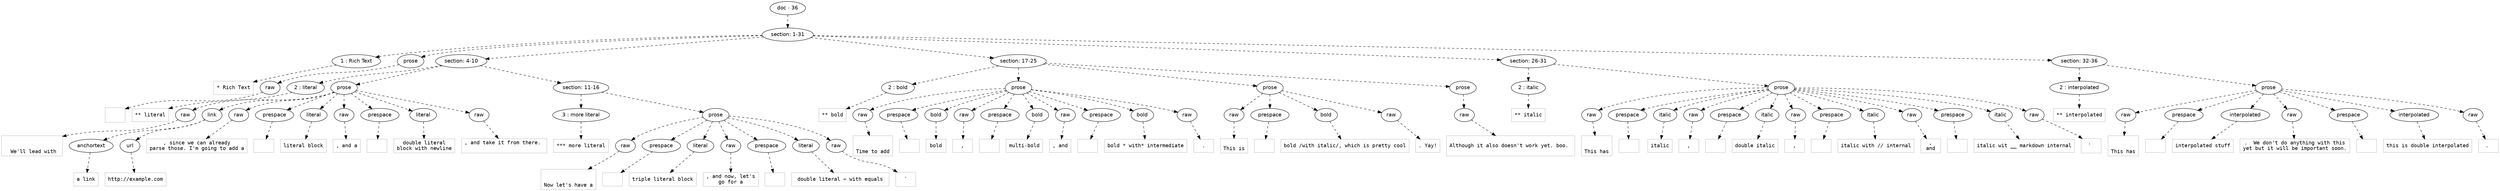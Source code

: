 digraph hierarchy {

node [fontname=Helvetica]
edge [style=dashed]

doc_0 [label="doc - 36"]


doc_0 -> { section_1}
{rank=same; section_1}

section_1 [label="section: 1-31"]


section_1 -> { header_2 prose_3 section_4 section_5 section_6 section_7}
{rank=same; header_2 prose_3 section_4 section_5 section_6 section_7}

header_2 [label="1 : Rich Text"]

prose_3 [label="prose"]

section_4 [label="section: 4-10"]

section_5 [label="section: 17-25"]

section_6 [label="section: 26-31"]

section_7 [label="section: 32-36"]


header_2 -> leaf_8
leaf_8  [color=Gray,shape=rectangle,fontname=Inconsolata,label="* Rich Text"]
prose_3 -> { raw_9}
{rank=same; raw_9}

raw_9 [label="raw"]


raw_9 -> leaf_10
leaf_10  [color=Gray,shape=rectangle,fontname=Inconsolata,label="

"]
section_4 -> { header_11 prose_12 section_13}
{rank=same; header_11 prose_12 section_13}

header_11 [label="2 : literal"]

prose_12 [label="prose"]

section_13 [label="section: 11-16"]


header_11 -> leaf_14
leaf_14  [color=Gray,shape=rectangle,fontname=Inconsolata,label="** literal"]
prose_12 -> { raw_15 link_16 raw_17 prespace_18 literal_19 raw_20 prespace_21 literal_22 raw_23}
{rank=same; raw_15 link_16 raw_17 prespace_18 literal_19 raw_20 prespace_21 literal_22 raw_23}

raw_15 [label="raw"]

link_16 [label="link"]

raw_17 [label="raw"]

prespace_18 [label="prespace"]

literal_19 [label="literal"]

raw_20 [label="raw"]

prespace_21 [label="prespace"]

literal_22 [label="literal"]

raw_23 [label="raw"]


raw_15 -> leaf_24
leaf_24  [color=Gray,shape=rectangle,fontname=Inconsolata,label="

  We'll lead with "]
link_16 -> { anchortext_25 url_26}
{rank=same; anchortext_25 url_26}

anchortext_25 [label="anchortext"]

url_26 [label="url"]


anchortext_25 -> leaf_27
leaf_27  [color=Gray,shape=rectangle,fontname=Inconsolata,label="a link"]
url_26 -> leaf_28
leaf_28  [color=Gray,shape=rectangle,fontname=Inconsolata,label="http://example.com"]
raw_17 -> leaf_29
leaf_29  [color=Gray,shape=rectangle,fontname=Inconsolata,label=", since we can already
parse those. I'm going to add a"]
prespace_18 -> leaf_30
leaf_30  [color=Gray,shape=rectangle,fontname=Inconsolata,label=" "]
literal_19 -> leaf_31
leaf_31  [color=Gray,shape=rectangle,fontname=Inconsolata,label="literal block"]
raw_20 -> leaf_32
leaf_32  [color=Gray,shape=rectangle,fontname=Inconsolata,label=", and a"]
prespace_21 -> leaf_33
leaf_33  [color=Gray,shape=rectangle,fontname=Inconsolata,label=" "]
literal_22 -> leaf_34
leaf_34  [color=Gray,shape=rectangle,fontname=Inconsolata,label="double literal
block with newline"]
raw_23 -> leaf_35
leaf_35  [color=Gray,shape=rectangle,fontname=Inconsolata,label=", and take it from there. 

"]
section_13 -> { header_36 prose_37}
{rank=same; header_36 prose_37}

header_36 [label="3 : more literal"]

prose_37 [label="prose"]


header_36 -> leaf_38
leaf_38  [color=Gray,shape=rectangle,fontname=Inconsolata,label="*** more literal"]
prose_37 -> { raw_39 prespace_40 literal_41 raw_42 prespace_43 literal_44 raw_45}
{rank=same; raw_39 prespace_40 literal_41 raw_42 prespace_43 literal_44 raw_45}

raw_39 [label="raw"]

prespace_40 [label="prespace"]

literal_41 [label="literal"]

raw_42 [label="raw"]

prespace_43 [label="prespace"]

literal_44 [label="literal"]

raw_45 [label="raw"]


raw_39 -> leaf_46
leaf_46  [color=Gray,shape=rectangle,fontname=Inconsolata,label="

Now let's have a"]
prespace_40 -> leaf_47
leaf_47  [color=Gray,shape=rectangle,fontname=Inconsolata,label=" "]
literal_41 -> leaf_48
leaf_48  [color=Gray,shape=rectangle,fontname=Inconsolata,label="triple literal block"]
raw_42 -> leaf_49
leaf_49  [color=Gray,shape=rectangle,fontname=Inconsolata,label=", and now, let's
go for a"]
prespace_43 -> leaf_50
leaf_50  [color=Gray,shape=rectangle,fontname=Inconsolata,label=" "]
literal_44 -> leaf_51
leaf_51  [color=Gray,shape=rectangle,fontname=Inconsolata,label=" double literal = with equals "]
raw_45 -> leaf_52
leaf_52  [color=Gray,shape=rectangle,fontname=Inconsolata,label=".

"]
section_5 -> { header_53 prose_54 prose_55 prose_56}
{rank=same; header_53 prose_54 prose_55 prose_56}

header_53 [label="2 : bold"]

prose_54 [label="prose"]

prose_55 [label="prose"]

prose_56 [label="prose"]


header_53 -> leaf_57
leaf_57  [color=Gray,shape=rectangle,fontname=Inconsolata,label="** bold"]
prose_54 -> { raw_58 prespace_59 bold_60 raw_61 prespace_62 bold_63 raw_64 prespace_65 bold_66 raw_67}
{rank=same; raw_58 prespace_59 bold_60 raw_61 prespace_62 bold_63 raw_64 prespace_65 bold_66 raw_67}

raw_58 [label="raw"]

prespace_59 [label="prespace"]

bold_60 [label="bold"]

raw_61 [label="raw"]

prespace_62 [label="prespace"]

bold_63 [label="bold"]

raw_64 [label="raw"]

prespace_65 [label="prespace"]

bold_66 [label="bold"]

raw_67 [label="raw"]


raw_58 -> leaf_68
leaf_68  [color=Gray,shape=rectangle,fontname=Inconsolata,label="

Time to add"]
prespace_59 -> leaf_69
leaf_69  [color=Gray,shape=rectangle,fontname=Inconsolata,label=" "]
bold_60 -> leaf_70
leaf_70  [color=Gray,shape=rectangle,fontname=Inconsolata,label="bold"]
raw_61 -> leaf_71
leaf_71  [color=Gray,shape=rectangle,fontname=Inconsolata,label=","]
prespace_62 -> leaf_72
leaf_72  [color=Gray,shape=rectangle,fontname=Inconsolata,label=" "]
bold_63 -> leaf_73
leaf_73  [color=Gray,shape=rectangle,fontname=Inconsolata,label="multi-bold"]
raw_64 -> leaf_74
leaf_74  [color=Gray,shape=rectangle,fontname=Inconsolata,label=", and"]
prespace_65 -> leaf_75
leaf_75  [color=Gray,shape=rectangle,fontname=Inconsolata,label=" "]
bold_66 -> leaf_76
leaf_76  [color=Gray,shape=rectangle,fontname=Inconsolata,label="bold * with* intermediate"]
raw_67 -> leaf_77
leaf_77  [color=Gray,shape=rectangle,fontname=Inconsolata,label=".
"]
prose_55 -> { raw_78 prespace_79 bold_80 raw_81}
{rank=same; raw_78 prespace_79 bold_80 raw_81}

raw_78 [label="raw"]

prespace_79 [label="prespace"]

bold_80 [label="bold"]

raw_81 [label="raw"]


raw_78 -> leaf_82
leaf_82  [color=Gray,shape=rectangle,fontname=Inconsolata,label="
This is"]
prespace_79 -> leaf_83
leaf_83  [color=Gray,shape=rectangle,fontname=Inconsolata,label=" "]
bold_80 -> leaf_84
leaf_84  [color=Gray,shape=rectangle,fontname=Inconsolata,label="bold /with italic/, which is pretty cool"]
raw_81 -> leaf_85
leaf_85  [color=Gray,shape=rectangle,fontname=Inconsolata,label=". Yay!
"]
prose_56 -> { raw_86}
{rank=same; raw_86}

raw_86 [label="raw"]


raw_86 -> leaf_87
leaf_87  [color=Gray,shape=rectangle,fontname=Inconsolata,label="
Although it also doesn't work yet. boo. 

"]
section_6 -> { header_88 prose_89}
{rank=same; header_88 prose_89}

header_88 [label="2 : italic"]

prose_89 [label="prose"]


header_88 -> leaf_90
leaf_90  [color=Gray,shape=rectangle,fontname=Inconsolata,label="** italic"]
prose_89 -> { raw_91 prespace_92 italic_93 raw_94 prespace_95 italic_96 raw_97 prespace_98 italic_99 raw_100 prespace_101 italic_102 raw_103}
{rank=same; raw_91 prespace_92 italic_93 raw_94 prespace_95 italic_96 raw_97 prespace_98 italic_99 raw_100 prespace_101 italic_102 raw_103}

raw_91 [label="raw"]

prespace_92 [label="prespace"]

italic_93 [label="italic"]

raw_94 [label="raw"]

prespace_95 [label="prespace"]

italic_96 [label="italic"]

raw_97 [label="raw"]

prespace_98 [label="prespace"]

italic_99 [label="italic"]

raw_100 [label="raw"]

prespace_101 [label="prespace"]

italic_102 [label="italic"]

raw_103 [label="raw"]


raw_91 -> leaf_104
leaf_104  [color=Gray,shape=rectangle,fontname=Inconsolata,label="

This has"]
prespace_92 -> leaf_105
leaf_105  [color=Gray,shape=rectangle,fontname=Inconsolata,label=" "]
italic_93 -> leaf_106
leaf_106  [color=Gray,shape=rectangle,fontname=Inconsolata,label="italic"]
raw_94 -> leaf_107
leaf_107  [color=Gray,shape=rectangle,fontname=Inconsolata,label=","]
prespace_95 -> leaf_108
leaf_108  [color=Gray,shape=rectangle,fontname=Inconsolata,label=" "]
italic_96 -> leaf_109
leaf_109  [color=Gray,shape=rectangle,fontname=Inconsolata,label="double italic"]
raw_97 -> leaf_110
leaf_110  [color=Gray,shape=rectangle,fontname=Inconsolata,label=","]
prespace_98 -> leaf_111
leaf_111  [color=Gray,shape=rectangle,fontname=Inconsolata,label=" "]
italic_99 -> leaf_112
leaf_112  [color=Gray,shape=rectangle,fontname=Inconsolata,label="italic with // internal"]
raw_100 -> leaf_113
leaf_113  [color=Gray,shape=rectangle,fontname=Inconsolata,label=",
and"]
prespace_101 -> leaf_114
leaf_114  [color=Gray,shape=rectangle,fontname=Inconsolata,label=" "]
italic_102 -> leaf_115
leaf_115  [color=Gray,shape=rectangle,fontname=Inconsolata,label="italic wit __ markdown internal"]
raw_103 -> leaf_116
leaf_116  [color=Gray,shape=rectangle,fontname=Inconsolata,label=". 

"]
section_7 -> { header_117 prose_118}
{rank=same; header_117 prose_118}

header_117 [label="2 : interpolated"]

prose_118 [label="prose"]


header_117 -> leaf_119
leaf_119  [color=Gray,shape=rectangle,fontname=Inconsolata,label="** interpolated"]
prose_118 -> { raw_120 prespace_121 interpolated_122 raw_123 prespace_124 interpolated_125 raw_126}
{rank=same; raw_120 prespace_121 interpolated_122 raw_123 prespace_124 interpolated_125 raw_126}

raw_120 [label="raw"]

prespace_121 [label="prespace"]

interpolated_122 [label="interpolated"]

raw_123 [label="raw"]

prespace_124 [label="prespace"]

interpolated_125 [label="interpolated"]

raw_126 [label="raw"]


raw_120 -> leaf_127
leaf_127  [color=Gray,shape=rectangle,fontname=Inconsolata,label="

This has"]
prespace_121 -> leaf_128
leaf_128  [color=Gray,shape=rectangle,fontname=Inconsolata,label=" "]
interpolated_122 -> leaf_129
leaf_129  [color=Gray,shape=rectangle,fontname=Inconsolata,label="interpolated stuff"]
raw_123 -> leaf_130
leaf_130  [color=Gray,shape=rectangle,fontname=Inconsolata,label=".  We don't do anything with this
yet but it will be important soon."]
prespace_124 -> leaf_131
leaf_131  [color=Gray,shape=rectangle,fontname=Inconsolata,label=" "]
interpolated_125 -> leaf_132
leaf_132  [color=Gray,shape=rectangle,fontname=Inconsolata,label="this is double interpolated"]
raw_126 -> leaf_133
leaf_133  [color=Gray,shape=rectangle,fontname=Inconsolata,label=". 
"]

}
